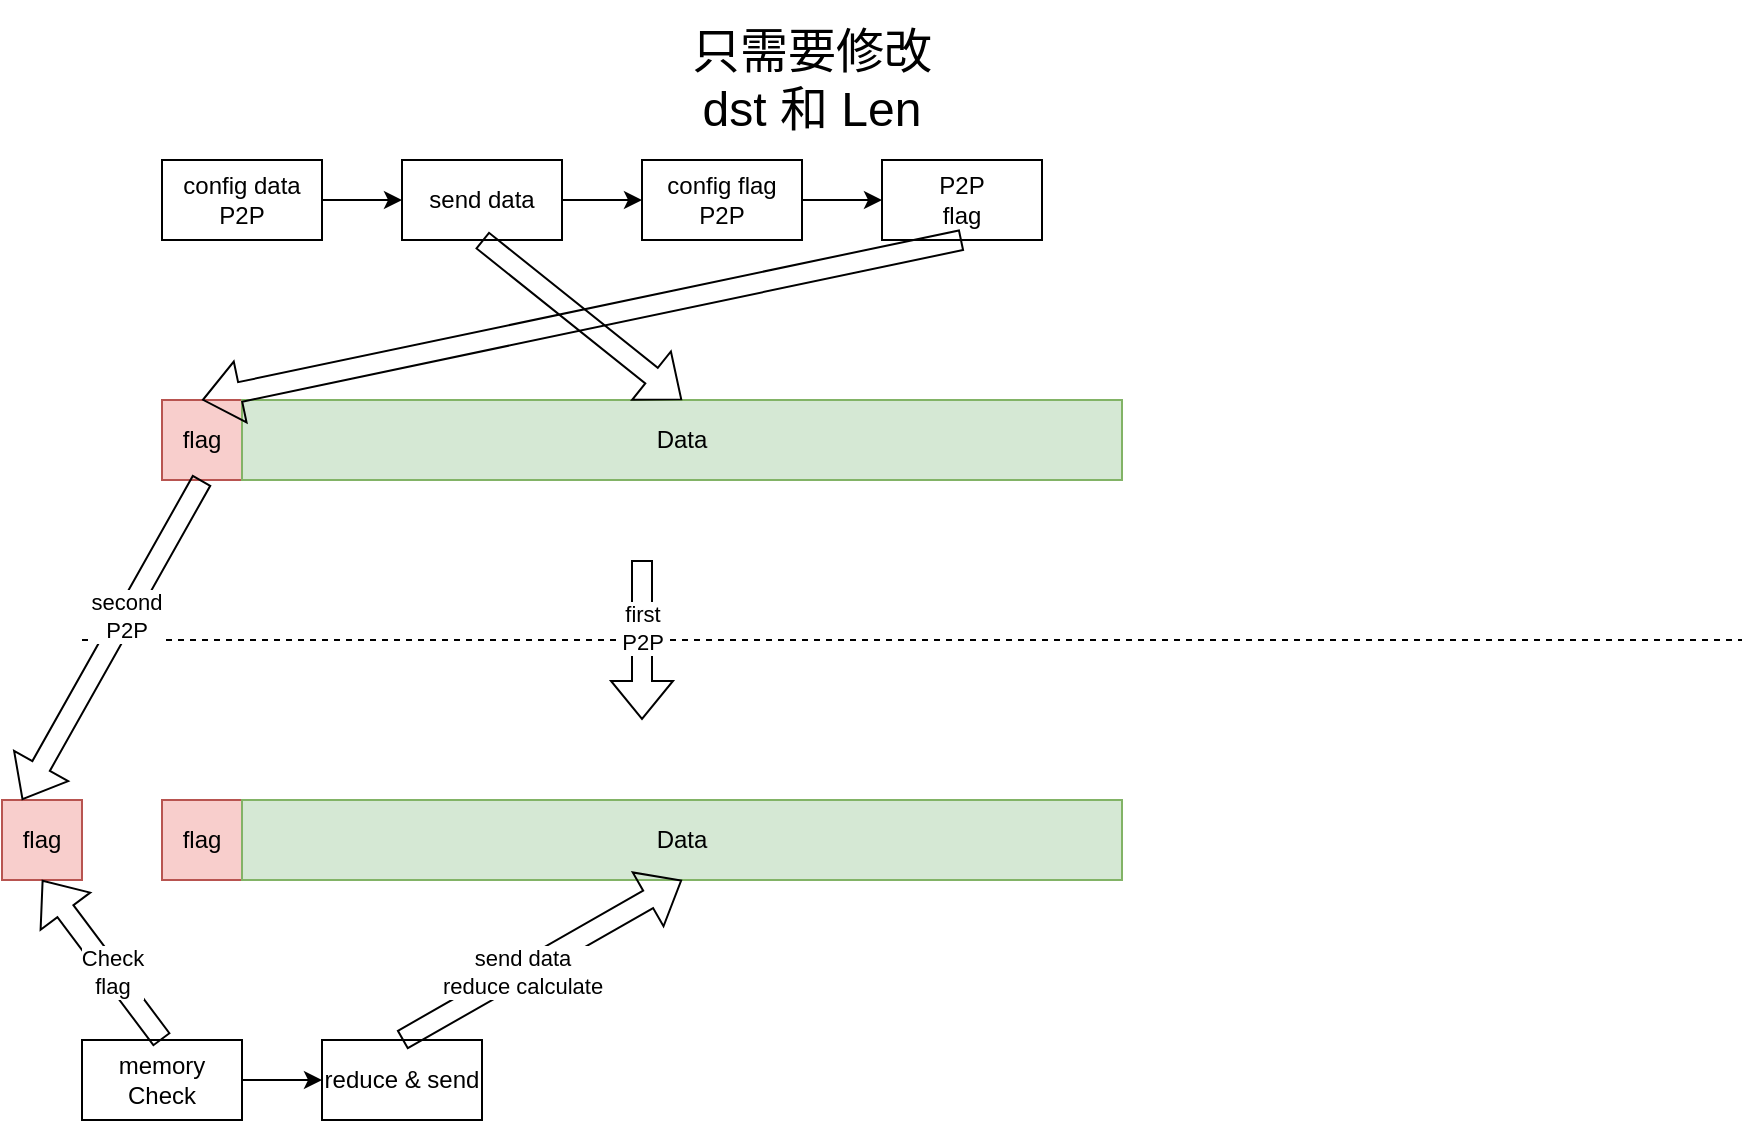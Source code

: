 <mxfile version="21.7.5" type="github">
  <diagram name="Page-1" id="x0pOioALnpkioj_u5Uop">
    <mxGraphModel dx="2074" dy="1144" grid="1" gridSize="10" guides="1" tooltips="1" connect="1" arrows="1" fold="1" page="1" pageScale="1" pageWidth="850" pageHeight="1100" math="0" shadow="0">
      <root>
        <mxCell id="0" />
        <mxCell id="1" parent="0" />
        <mxCell id="PyYhWTyqODaJDGZZH8GG-1" value="flag" style="rounded=0;whiteSpace=wrap;html=1;fillColor=#f8cecc;strokeColor=#b85450;" vertex="1" parent="1">
          <mxGeometry x="80" y="360" width="40" height="40" as="geometry" />
        </mxCell>
        <mxCell id="PyYhWTyqODaJDGZZH8GG-2" value="Data" style="rounded=0;whiteSpace=wrap;html=1;fillColor=#d5e8d4;strokeColor=#82b366;" vertex="1" parent="1">
          <mxGeometry x="120" y="360" width="440" height="40" as="geometry" />
        </mxCell>
        <mxCell id="PyYhWTyqODaJDGZZH8GG-3" value="" style="endArrow=none;dashed=1;html=1;rounded=0;" edge="1" parent="1">
          <mxGeometry width="50" height="50" relative="1" as="geometry">
            <mxPoint x="40" y="480" as="sourcePoint" />
            <mxPoint x="870" y="480" as="targetPoint" />
          </mxGeometry>
        </mxCell>
        <mxCell id="PyYhWTyqODaJDGZZH8GG-4" value="flag" style="rounded=0;whiteSpace=wrap;html=1;fillColor=#f8cecc;strokeColor=#b85450;" vertex="1" parent="1">
          <mxGeometry x="80" y="560" width="40" height="40" as="geometry" />
        </mxCell>
        <mxCell id="PyYhWTyqODaJDGZZH8GG-5" value="Data" style="rounded=0;whiteSpace=wrap;html=1;fillColor=#d5e8d4;strokeColor=#82b366;" vertex="1" parent="1">
          <mxGeometry x="120" y="560" width="440" height="40" as="geometry" />
        </mxCell>
        <mxCell id="PyYhWTyqODaJDGZZH8GG-6" value="" style="shape=flexArrow;endArrow=classic;html=1;rounded=0;" edge="1" parent="1">
          <mxGeometry width="50" height="50" relative="1" as="geometry">
            <mxPoint x="320" y="440" as="sourcePoint" />
            <mxPoint x="320" y="520" as="targetPoint" />
          </mxGeometry>
        </mxCell>
        <mxCell id="PyYhWTyqODaJDGZZH8GG-9" value="first&lt;br&gt;P2P" style="edgeLabel;html=1;align=center;verticalAlign=middle;resizable=0;points=[];" vertex="1" connectable="0" parent="PyYhWTyqODaJDGZZH8GG-6">
          <mxGeometry x="-0.15" relative="1" as="geometry">
            <mxPoint as="offset" />
          </mxGeometry>
        </mxCell>
        <mxCell id="PyYhWTyqODaJDGZZH8GG-7" value="flag" style="rounded=0;whiteSpace=wrap;html=1;fillColor=#f8cecc;strokeColor=#b85450;" vertex="1" parent="1">
          <mxGeometry y="560" width="40" height="40" as="geometry" />
        </mxCell>
        <mxCell id="PyYhWTyqODaJDGZZH8GG-22" value="" style="edgeStyle=orthogonalEdgeStyle;rounded=0;orthogonalLoop=1;jettySize=auto;html=1;" edge="1" parent="1" source="PyYhWTyqODaJDGZZH8GG-13" target="PyYhWTyqODaJDGZZH8GG-14">
          <mxGeometry relative="1" as="geometry" />
        </mxCell>
        <mxCell id="PyYhWTyqODaJDGZZH8GG-13" value="memory Check" style="rounded=0;whiteSpace=wrap;html=1;" vertex="1" parent="1">
          <mxGeometry x="40" y="680" width="80" height="40" as="geometry" />
        </mxCell>
        <mxCell id="PyYhWTyqODaJDGZZH8GG-14" value="reduce &amp;amp; send" style="rounded=0;whiteSpace=wrap;html=1;" vertex="1" parent="1">
          <mxGeometry x="160" y="680" width="80" height="40" as="geometry" />
        </mxCell>
        <mxCell id="PyYhWTyqODaJDGZZH8GG-15" value="" style="shape=flexArrow;endArrow=classic;html=1;rounded=0;entryX=0.25;entryY=0;entryDx=0;entryDy=0;exitX=0.5;exitY=1;exitDx=0;exitDy=0;" edge="1" parent="1">
          <mxGeometry width="50" height="50" relative="1" as="geometry">
            <mxPoint x="100" y="400" as="sourcePoint" />
            <mxPoint x="10" y="560" as="targetPoint" />
          </mxGeometry>
        </mxCell>
        <mxCell id="PyYhWTyqODaJDGZZH8GG-16" value="second&lt;br&gt;P2P" style="edgeLabel;html=1;align=center;verticalAlign=middle;resizable=0;points=[];" vertex="1" connectable="0" parent="PyYhWTyqODaJDGZZH8GG-15">
          <mxGeometry x="-0.15" relative="1" as="geometry">
            <mxPoint as="offset" />
          </mxGeometry>
        </mxCell>
        <mxCell id="PyYhWTyqODaJDGZZH8GG-17" value="" style="shape=flexArrow;endArrow=classic;html=1;rounded=0;entryX=0.5;entryY=1;entryDx=0;entryDy=0;exitX=0.5;exitY=0;exitDx=0;exitDy=0;" edge="1" parent="1" source="PyYhWTyqODaJDGZZH8GG-13" target="PyYhWTyqODaJDGZZH8GG-7">
          <mxGeometry width="50" height="50" relative="1" as="geometry">
            <mxPoint x="330" y="450" as="sourcePoint" />
            <mxPoint x="330" y="530" as="targetPoint" />
          </mxGeometry>
        </mxCell>
        <mxCell id="PyYhWTyqODaJDGZZH8GG-18" value="Check&lt;br&gt;flag" style="edgeLabel;html=1;align=center;verticalAlign=middle;resizable=0;points=[];" vertex="1" connectable="0" parent="PyYhWTyqODaJDGZZH8GG-17">
          <mxGeometry x="-0.15" relative="1" as="geometry">
            <mxPoint as="offset" />
          </mxGeometry>
        </mxCell>
        <mxCell id="PyYhWTyqODaJDGZZH8GG-19" value="" style="shape=flexArrow;endArrow=classic;html=1;rounded=0;entryX=0.5;entryY=1;entryDx=0;entryDy=0;exitX=0.5;exitY=0;exitDx=0;exitDy=0;" edge="1" parent="1" source="PyYhWTyqODaJDGZZH8GG-14" target="PyYhWTyqODaJDGZZH8GG-5">
          <mxGeometry width="50" height="50" relative="1" as="geometry">
            <mxPoint x="90" y="690" as="sourcePoint" />
            <mxPoint x="30" y="610" as="targetPoint" />
          </mxGeometry>
        </mxCell>
        <mxCell id="PyYhWTyqODaJDGZZH8GG-20" value="send data&lt;br&gt;reduce calculate" style="edgeLabel;html=1;align=center;verticalAlign=middle;resizable=0;points=[];" vertex="1" connectable="0" parent="PyYhWTyqODaJDGZZH8GG-19">
          <mxGeometry x="-0.15" relative="1" as="geometry">
            <mxPoint as="offset" />
          </mxGeometry>
        </mxCell>
        <mxCell id="PyYhWTyqODaJDGZZH8GG-23" value="" style="edgeStyle=orthogonalEdgeStyle;rounded=0;orthogonalLoop=1;jettySize=auto;html=1;" edge="1" parent="1" source="PyYhWTyqODaJDGZZH8GG-24" target="PyYhWTyqODaJDGZZH8GG-25">
          <mxGeometry relative="1" as="geometry" />
        </mxCell>
        <mxCell id="PyYhWTyqODaJDGZZH8GG-24" value="send data" style="rounded=0;whiteSpace=wrap;html=1;" vertex="1" parent="1">
          <mxGeometry x="200" y="240" width="80" height="40" as="geometry" />
        </mxCell>
        <mxCell id="PyYhWTyqODaJDGZZH8GG-27" value="" style="edgeStyle=orthogonalEdgeStyle;rounded=0;orthogonalLoop=1;jettySize=auto;html=1;" edge="1" parent="1" source="PyYhWTyqODaJDGZZH8GG-25" target="PyYhWTyqODaJDGZZH8GG-26">
          <mxGeometry relative="1" as="geometry" />
        </mxCell>
        <mxCell id="PyYhWTyqODaJDGZZH8GG-25" value="config flag &lt;br&gt;P2P" style="rounded=0;whiteSpace=wrap;html=1;" vertex="1" parent="1">
          <mxGeometry x="320" y="240" width="80" height="40" as="geometry" />
        </mxCell>
        <mxCell id="PyYhWTyqODaJDGZZH8GG-26" value="P2P&lt;br&gt;flag" style="rounded=0;whiteSpace=wrap;html=1;" vertex="1" parent="1">
          <mxGeometry x="440" y="240" width="80" height="40" as="geometry" />
        </mxCell>
        <mxCell id="PyYhWTyqODaJDGZZH8GG-29" value="" style="edgeStyle=orthogonalEdgeStyle;rounded=0;orthogonalLoop=1;jettySize=auto;html=1;" edge="1" parent="1" source="PyYhWTyqODaJDGZZH8GG-28" target="PyYhWTyqODaJDGZZH8GG-24">
          <mxGeometry relative="1" as="geometry" />
        </mxCell>
        <mxCell id="PyYhWTyqODaJDGZZH8GG-28" value="config data&lt;br&gt;P2P" style="rounded=0;whiteSpace=wrap;html=1;" vertex="1" parent="1">
          <mxGeometry x="80" y="240" width="80" height="40" as="geometry" />
        </mxCell>
        <mxCell id="PyYhWTyqODaJDGZZH8GG-30" value="" style="shape=flexArrow;endArrow=classic;html=1;rounded=0;entryX=0.5;entryY=0;entryDx=0;entryDy=0;exitX=0.5;exitY=1;exitDx=0;exitDy=0;" edge="1" parent="1" source="PyYhWTyqODaJDGZZH8GG-24" target="PyYhWTyqODaJDGZZH8GG-2">
          <mxGeometry width="50" height="50" relative="1" as="geometry">
            <mxPoint x="110" y="410" as="sourcePoint" />
            <mxPoint x="20" y="570" as="targetPoint" />
          </mxGeometry>
        </mxCell>
        <mxCell id="PyYhWTyqODaJDGZZH8GG-35" value="" style="shape=flexArrow;endArrow=classic;html=1;rounded=0;entryX=0.5;entryY=0;entryDx=0;entryDy=0;exitX=0.5;exitY=1;exitDx=0;exitDy=0;" edge="1" parent="1" source="PyYhWTyqODaJDGZZH8GG-26" target="PyYhWTyqODaJDGZZH8GG-1">
          <mxGeometry width="50" height="50" relative="1" as="geometry">
            <mxPoint x="250" y="290" as="sourcePoint" />
            <mxPoint x="350" y="370" as="targetPoint" />
          </mxGeometry>
        </mxCell>
        <mxCell id="PyYhWTyqODaJDGZZH8GG-36" value="&lt;font style=&quot;font-size: 24px;&quot;&gt;只需要修改 &lt;br&gt;dst 和 Len&lt;/font&gt;" style="text;html=1;strokeColor=none;fillColor=none;align=center;verticalAlign=middle;whiteSpace=wrap;rounded=0;" vertex="1" parent="1">
          <mxGeometry x="320" y="160" width="170" height="80" as="geometry" />
        </mxCell>
      </root>
    </mxGraphModel>
  </diagram>
</mxfile>
